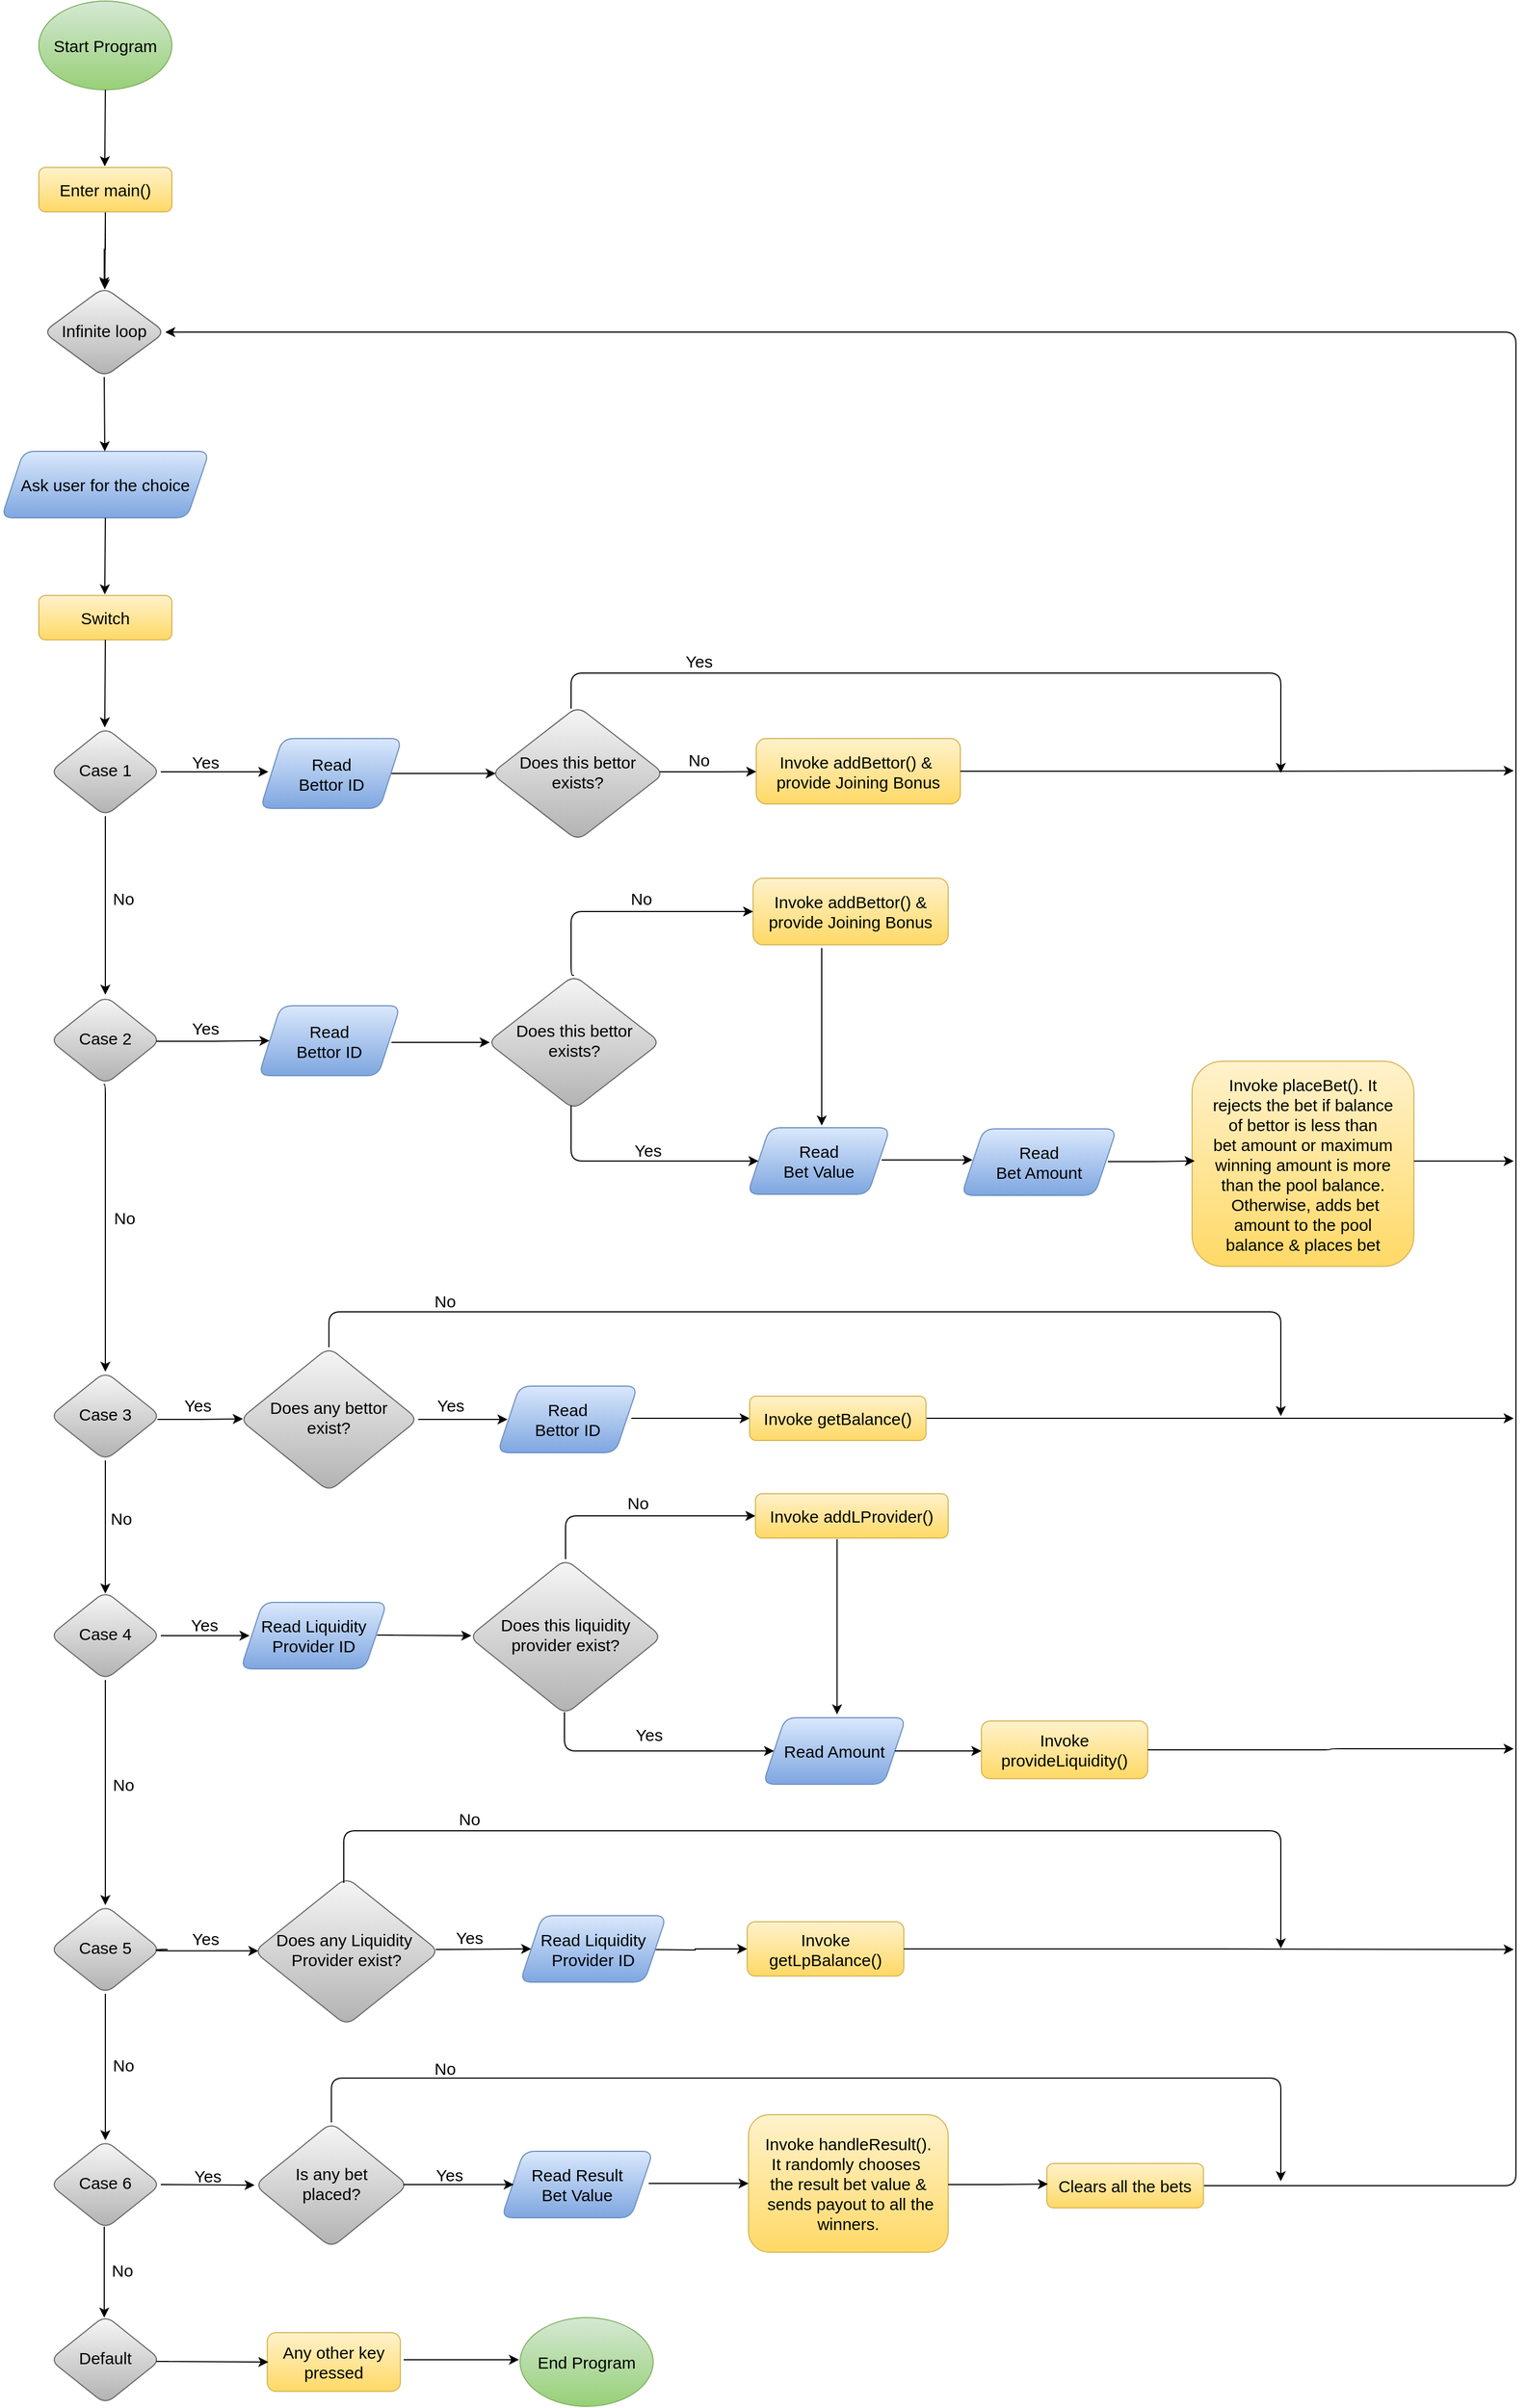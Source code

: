 <mxfile version="14.8.3" type="github">
  <diagram id="C5RBs43oDa-KdzZeNtuy" name="Page-1">
    <mxGraphModel dx="1394" dy="2954" grid="1" gridSize="10" guides="1" tooltips="1" connect="1" arrows="1" fold="1" page="0" pageScale="1" pageWidth="827" pageHeight="1169" background="none" math="0" shadow="0">
      <root>
        <mxCell id="WIyWlLk6GJQsqaUBKTNV-0" />
        <mxCell id="WIyWlLk6GJQsqaUBKTNV-1" parent="WIyWlLk6GJQsqaUBKTNV-0" />
        <mxCell id="WIyWlLk6GJQsqaUBKTNV-3" value="&lt;font style=&quot;font-size: 15px&quot;&gt;Switch&lt;br&gt;&lt;/font&gt;" style="whiteSpace=wrap;html=1;fontSize=15;glass=0;strokeWidth=1;shadow=0;fillColor=#fff2cc;strokeColor=#d6b656;gradientColor=#ffd966;rounded=1;" parent="WIyWlLk6GJQsqaUBKTNV-1" vertex="1">
          <mxGeometry x="160" y="-1800" width="120" height="40" as="geometry" />
        </mxCell>
        <mxCell id="14BzKTtDmi_PYct_4-pI-210" value="" style="edgeStyle=orthogonalEdgeStyle;rounded=1;orthogonalLoop=1;jettySize=auto;html=1;fontSize=15;" parent="WIyWlLk6GJQsqaUBKTNV-1" source="WIyWlLk6GJQsqaUBKTNV-10" edge="1">
          <mxGeometry relative="1" as="geometry">
            <mxPoint x="220" y="-1440" as="targetPoint" />
          </mxGeometry>
        </mxCell>
        <mxCell id="PDh2yCcuVOwl6eKByO8M-4" value="" style="edgeStyle=orthogonalEdgeStyle;rounded=0;orthogonalLoop=1;jettySize=auto;html=1;" edge="1" parent="WIyWlLk6GJQsqaUBKTNV-1">
          <mxGeometry relative="1" as="geometry">
            <mxPoint x="270" y="-1641" as="sourcePoint" />
            <mxPoint x="367" y="-1641.0" as="targetPoint" />
          </mxGeometry>
        </mxCell>
        <mxCell id="WIyWlLk6GJQsqaUBKTNV-10" value="&lt;font style=&quot;font-size: 15px;&quot;&gt;Case 1&lt;/font&gt;" style="rhombus;whiteSpace=wrap;html=1;shadow=0;fontFamily=Helvetica;fontSize=15;align=center;strokeWidth=1;spacing=6;spacingTop=-4;fillColor=#f5f5f5;strokeColor=#666666;gradientColor=#b3b3b3;rounded=1;" parent="WIyWlLk6GJQsqaUBKTNV-1" vertex="1">
          <mxGeometry x="169.99" y="-1681" width="100" height="80" as="geometry" />
        </mxCell>
        <mxCell id="WIyWlLk6GJQsqaUBKTNV-12" value="&lt;font style=&quot;font-size: 15px;&quot;&gt;Invoke addBettor() &amp;amp;&amp;nbsp;&lt;br style=&quot;font-size: 15px;&quot;&gt;provide Joining Bonus&lt;br style=&quot;font-size: 15px;&quot;&gt;&lt;/font&gt;" style="whiteSpace=wrap;html=1;fontSize=15;glass=0;strokeWidth=1;shadow=0;fillColor=#fff2cc;strokeColor=#d6b656;gradientColor=#ffd966;rounded=1;" parent="WIyWlLk6GJQsqaUBKTNV-1" vertex="1">
          <mxGeometry x="807" y="-1671" width="184" height="59" as="geometry" />
        </mxCell>
        <mxCell id="14BzKTtDmi_PYct_4-pI-8" value="&lt;font style=&quot;font-size: 15px;&quot;&gt;Case 2&lt;/font&gt;" style="rhombus;whiteSpace=wrap;html=1;shadow=0;fontFamily=Helvetica;fontSize=15;align=center;strokeWidth=1;spacing=6;spacingTop=-4;fillColor=#f5f5f5;strokeColor=#666666;gradientColor=#b3b3b3;rounded=1;" parent="WIyWlLk6GJQsqaUBKTNV-1" vertex="1">
          <mxGeometry x="170" y="-1439" width="100" height="80" as="geometry" />
        </mxCell>
        <mxCell id="14BzKTtDmi_PYct_4-pI-9" value="&lt;font style=&quot;font-size: 15px;&quot;&gt;Case 3&lt;/font&gt;" style="rhombus;whiteSpace=wrap;html=1;shadow=0;fontFamily=Helvetica;fontSize=15;align=center;strokeWidth=1;spacing=6;spacingTop=-4;fillColor=#f5f5f5;strokeColor=#666666;gradientColor=#b3b3b3;rounded=1;" parent="WIyWlLk6GJQsqaUBKTNV-1" vertex="1">
          <mxGeometry x="170" y="-1100" width="100" height="80" as="geometry" />
        </mxCell>
        <mxCell id="14BzKTtDmi_PYct_4-pI-11" value="&lt;font style=&quot;font-size: 15px;&quot;&gt;Case 4&lt;/font&gt;" style="rhombus;whiteSpace=wrap;html=1;shadow=0;fontFamily=Helvetica;fontSize=15;align=center;strokeWidth=1;spacing=6;spacingTop=-4;fillColor=#f5f5f5;strokeColor=#666666;gradientColor=#b3b3b3;rounded=1;" parent="WIyWlLk6GJQsqaUBKTNV-1" vertex="1">
          <mxGeometry x="170" y="-902" width="100" height="80" as="geometry" />
        </mxCell>
        <mxCell id="14BzKTtDmi_PYct_4-pI-12" value="&lt;font style=&quot;font-size: 15px;&quot;&gt;Case 5&lt;/font&gt;" style="rhombus;whiteSpace=wrap;html=1;shadow=0;fontFamily=Helvetica;fontSize=15;align=center;strokeWidth=1;spacing=6;spacingTop=-4;fillColor=#f5f5f5;strokeColor=#666666;gradientColor=#b3b3b3;rounded=1;" parent="WIyWlLk6GJQsqaUBKTNV-1" vertex="1">
          <mxGeometry x="170" y="-619" width="100" height="80" as="geometry" />
        </mxCell>
        <mxCell id="14BzKTtDmi_PYct_4-pI-45" value="&lt;font style=&quot;font-size: 15px;&quot;&gt;Case 6&lt;/font&gt;" style="rhombus;whiteSpace=wrap;html=1;shadow=0;fontFamily=Helvetica;fontSize=15;align=center;strokeWidth=1;spacing=6;spacingTop=-4;fillColor=#f5f5f5;strokeColor=#666666;gradientColor=#b3b3b3;rounded=1;" parent="WIyWlLk6GJQsqaUBKTNV-1" vertex="1">
          <mxGeometry x="170" y="-407" width="100" height="80" as="geometry" />
        </mxCell>
        <mxCell id="7mxIeEggMOQy-yNqhgd5-4" value="" style="edgeStyle=orthogonalEdgeStyle;rounded=0;orthogonalLoop=1;jettySize=auto;html=1;" parent="WIyWlLk6GJQsqaUBKTNV-1" source="14BzKTtDmi_PYct_4-pI-47" target="14BzKTtDmi_PYct_4-pI-100" edge="1">
          <mxGeometry relative="1" as="geometry" />
        </mxCell>
        <mxCell id="14BzKTtDmi_PYct_4-pI-47" value="&lt;font style=&quot;font-size: 15px;&quot;&gt;Enter main()&lt;/font&gt;" style="whiteSpace=wrap;html=1;fontSize=15;glass=0;strokeWidth=1;shadow=0;fillColor=#fff2cc;strokeColor=#d6b656;gradientColor=#ffd966;rounded=1;" parent="WIyWlLk6GJQsqaUBKTNV-1" vertex="1">
          <mxGeometry x="160" y="-2186" width="120" height="40" as="geometry" />
        </mxCell>
        <mxCell id="14BzKTtDmi_PYct_4-pI-56" value="&lt;font style=&quot;font-size: 15px&quot;&gt;Invoke handleResult(). &lt;br&gt;It randomly chooses&amp;nbsp;&lt;br&gt;the result bet value &amp;amp;&lt;br&gt;&amp;nbsp;sends payout to all the winners.&lt;/font&gt;" style="whiteSpace=wrap;html=1;fontSize=15;glass=0;strokeWidth=1;shadow=0;fillColor=#fff2cc;strokeColor=#d6b656;gradientColor=#ffd966;rounded=1;" parent="WIyWlLk6GJQsqaUBKTNV-1" vertex="1">
          <mxGeometry x="800" y="-430" width="180" height="124" as="geometry" />
        </mxCell>
        <mxCell id="14BzKTtDmi_PYct_4-pI-57" value="&lt;font style=&quot;font-size: 15px;&quot;&gt;Invoke getLpBalance()&lt;/font&gt;" style="whiteSpace=wrap;html=1;fontSize=15;glass=0;strokeWidth=1;shadow=0;fillColor=#fff2cc;strokeColor=#d6b656;gradientColor=#ffd966;rounded=1;" parent="WIyWlLk6GJQsqaUBKTNV-1" vertex="1">
          <mxGeometry x="798.75" y="-604" width="141.25" height="49" as="geometry" />
        </mxCell>
        <mxCell id="14BzKTtDmi_PYct_4-pI-58" value="&lt;font style=&quot;font-size: 15px;&quot;&gt;Invoke provideLiquidity()&lt;/font&gt;" style="whiteSpace=wrap;html=1;fontSize=15;glass=0;strokeWidth=1;shadow=0;fillColor=#fff2cc;strokeColor=#d6b656;gradientColor=#ffd966;rounded=1;" parent="WIyWlLk6GJQsqaUBKTNV-1" vertex="1">
          <mxGeometry x="1010" y="-785" width="150" height="52" as="geometry" />
        </mxCell>
        <mxCell id="14BzKTtDmi_PYct_4-pI-60" value="&lt;font style=&quot;font-size: 15px;&quot;&gt;Invoke addBettor() &amp;amp; provide Joining Bonus&lt;/font&gt;" style="whiteSpace=wrap;html=1;fontSize=15;glass=0;strokeWidth=1;shadow=0;fillColor=#fff2cc;strokeColor=#d6b656;gradientColor=#ffd966;rounded=1;" parent="WIyWlLk6GJQsqaUBKTNV-1" vertex="1">
          <mxGeometry x="804.12" y="-1545" width="175.88" height="60" as="geometry" />
        </mxCell>
        <mxCell id="14BzKTtDmi_PYct_4-pI-66" value="&lt;font style=&quot;font-size: 15px;&quot;&gt;&lt;font style=&quot;font-size: 15px;&quot;&gt;Start Program&lt;/font&gt;&lt;br style=&quot;font-size: 15px;&quot;&gt;&lt;/font&gt;" style="ellipse;whiteSpace=wrap;html=1;fillColor=#d5e8d4;strokeColor=#82b366;gradientColor=#97d077;rounded=1;fontSize=15;" parent="WIyWlLk6GJQsqaUBKTNV-1" vertex="1">
          <mxGeometry x="160" y="-2336" width="120" height="80" as="geometry" />
        </mxCell>
        <mxCell id="14BzKTtDmi_PYct_4-pI-67" value="&lt;font style=&quot;font-size: 15px;&quot;&gt;End Program&lt;br style=&quot;font-size: 15px;&quot;&gt;&lt;/font&gt;" style="ellipse;whiteSpace=wrap;html=1;fillColor=#d5e8d4;strokeColor=#82b366;gradientColor=#97d077;rounded=1;fontSize=15;" parent="WIyWlLk6GJQsqaUBKTNV-1" vertex="1">
          <mxGeometry x="594" y="-247" width="120" height="80" as="geometry" />
        </mxCell>
        <mxCell id="14BzKTtDmi_PYct_4-pI-70" value="&lt;font style=&quot;font-size: 15px;&quot;&gt;Ask user for the choice&lt;/font&gt;" style="shape=parallelogram;perimeter=parallelogramPerimeter;whiteSpace=wrap;html=1;fixedSize=1;fillColor=#dae8fc;strokeColor=#6c8ebf;gradientColor=#7ea6e0;rounded=1;fontSize=15;" parent="WIyWlLk6GJQsqaUBKTNV-1" vertex="1">
          <mxGeometry x="126.25" y="-1930" width="187.5" height="60" as="geometry" />
        </mxCell>
        <mxCell id="14BzKTtDmi_PYct_4-pI-94" value="" style="edgeStyle=elbowEdgeStyle;elbow=horizontal;endArrow=classic;html=1;entryX=1;entryY=0.5;entryDx=0;entryDy=0;fontSize=15;exitX=1;exitY=0.5;exitDx=0;exitDy=0;" parent="WIyWlLk6GJQsqaUBKTNV-1" source="7mxIeEggMOQy-yNqhgd5-0" target="14BzKTtDmi_PYct_4-pI-100" edge="1">
          <mxGeometry width="50" height="50" relative="1" as="geometry">
            <mxPoint x="1300" y="-418" as="sourcePoint" />
            <mxPoint x="296" y="-1967.5" as="targetPoint" />
            <Array as="points">
              <mxPoint x="1492" y="-1330" />
              <mxPoint x="1502" y="-1280" />
              <mxPoint x="1592" y="-1320" />
              <mxPoint x="1452" y="-1300" />
              <mxPoint x="1472" y="-1260" />
              <mxPoint x="1762" y="-1360" />
              <mxPoint x="1562" y="-1270" />
              <mxPoint x="1522" y="-1260" />
              <mxPoint x="1382" y="-1270" />
              <mxPoint x="1262" y="-1340" />
              <mxPoint x="1272" y="-1480" />
              <mxPoint x="1392" y="-1400" />
              <mxPoint x="1242" y="-1250" />
              <mxPoint x="1152" y="-1230" />
              <mxPoint x="942" y="-1676" />
              <mxPoint x="942" y="-1647" />
              <mxPoint x="982" y="-1727" />
              <mxPoint x="956" y="-1687" />
              <mxPoint x="956" y="-417" />
            </Array>
          </mxGeometry>
        </mxCell>
        <mxCell id="14BzKTtDmi_PYct_4-pI-100" value="&lt;font style=&quot;font-size: 15px;&quot;&gt;Infinite loop&lt;/font&gt;" style="rhombus;whiteSpace=wrap;html=1;shadow=0;fontFamily=Helvetica;fontSize=15;align=center;strokeWidth=1;spacing=6;spacingTop=-4;fillColor=#f5f5f5;strokeColor=#666666;gradientColor=#b3b3b3;rounded=1;" parent="WIyWlLk6GJQsqaUBKTNV-1" vertex="1">
          <mxGeometry x="164" y="-2078" width="110" height="81" as="geometry" />
        </mxCell>
        <mxCell id="14BzKTtDmi_PYct_4-pI-108" value="&lt;font style=&quot;font-size: 15px&quot;&gt;Read &lt;br&gt;Bettor ID&lt;/font&gt;" style="shape=parallelogram;perimeter=parallelogramPerimeter;whiteSpace=wrap;html=1;fixedSize=1;rounded=1;glass=0;strokeColor=#6c8ebf;gradientColor=#7ea6e0;fillColor=#dae8fc;fontSize=15;" parent="WIyWlLk6GJQsqaUBKTNV-1" vertex="1">
          <mxGeometry x="358.25" y="-1430" width="127.75" height="63" as="geometry" />
        </mxCell>
        <mxCell id="14BzKTtDmi_PYct_4-pI-109" value="&lt;font style=&quot;font-size: 15px&quot;&gt;Read &lt;br&gt;Bet Value&lt;/font&gt;" style="shape=parallelogram;perimeter=parallelogramPerimeter;whiteSpace=wrap;html=1;fixedSize=1;rounded=1;glass=0;strokeColor=#6c8ebf;gradientColor=#7ea6e0;fillColor=#dae8fc;fontSize=15;" parent="WIyWlLk6GJQsqaUBKTNV-1" vertex="1">
          <mxGeometry x="799" y="-1320" width="128.75" height="60" as="geometry" />
        </mxCell>
        <mxCell id="14BzKTtDmi_PYct_4-pI-118" value="&lt;font style=&quot;font-size: 15px&quot;&gt;Read &lt;br&gt;Bettor ID&lt;/font&gt;" style="shape=parallelogram;perimeter=parallelogramPerimeter;whiteSpace=wrap;html=1;fixedSize=1;rounded=1;glass=0;strokeColor=#6c8ebf;gradientColor=#7ea6e0;fillColor=#dae8fc;fontSize=15;" parent="WIyWlLk6GJQsqaUBKTNV-1" vertex="1">
          <mxGeometry x="573.63" y="-1087" width="126.37" height="60" as="geometry" />
        </mxCell>
        <mxCell id="7mxIeEggMOQy-yNqhgd5-2" value="" style="edgeStyle=orthogonalEdgeStyle;rounded=0;orthogonalLoop=1;jettySize=auto;html=1;" parent="WIyWlLk6GJQsqaUBKTNV-1" target="14BzKTtDmi_PYct_4-pI-57" edge="1">
          <mxGeometry relative="1" as="geometry">
            <mxPoint x="704" y="-579" as="sourcePoint" />
          </mxGeometry>
        </mxCell>
        <mxCell id="14BzKTtDmi_PYct_4-pI-122" value="&lt;font style=&quot;font-size: 15px&quot;&gt;Read Liquidity&lt;br&gt;Provider ID&lt;/font&gt;" style="shape=parallelogram;perimeter=parallelogramPerimeter;whiteSpace=wrap;html=1;fixedSize=1;rounded=1;glass=0;strokeColor=#6c8ebf;gradientColor=#7ea6e0;fillColor=#dae8fc;fontSize=15;" parent="WIyWlLk6GJQsqaUBKTNV-1" vertex="1">
          <mxGeometry x="342" y="-892" width="132" height="60" as="geometry" />
        </mxCell>
        <mxCell id="14BzKTtDmi_PYct_4-pI-124" value="&lt;font style=&quot;font-size: 15px&quot;&gt;Read Amount&lt;/font&gt;" style="shape=parallelogram;perimeter=parallelogramPerimeter;whiteSpace=wrap;html=1;fixedSize=1;rounded=1;glass=0;strokeColor=#6c8ebf;gradientColor=#7ea6e0;fillColor=#dae8fc;fontSize=15;" parent="WIyWlLk6GJQsqaUBKTNV-1" vertex="1">
          <mxGeometry x="813" y="-788" width="129" height="60" as="geometry" />
        </mxCell>
        <mxCell id="14BzKTtDmi_PYct_4-pI-126" value="&lt;font style=&quot;font-size: 15px&quot;&gt;Read Result&lt;br&gt;Bet Value&lt;/font&gt;" style="shape=parallelogram;perimeter=parallelogramPerimeter;whiteSpace=wrap;html=1;fixedSize=1;rounded=1;glass=0;strokeColor=#6c8ebf;gradientColor=#7ea6e0;fillColor=#dae8fc;fontSize=15;" parent="WIyWlLk6GJQsqaUBKTNV-1" vertex="1">
          <mxGeometry x="577.25" y="-397" width="136.75" height="60" as="geometry" />
        </mxCell>
        <mxCell id="14BzKTtDmi_PYct_4-pI-142" value="" style="edgeStyle=elbowEdgeStyle;elbow=horizontal;endArrow=classic;html=1;exitX=1;exitY=0.5;exitDx=0;exitDy=0;fontSize=15;" parent="WIyWlLk6GJQsqaUBKTNV-1" source="14BzKTtDmi_PYct_4-pI-57" edge="1">
          <mxGeometry width="50" height="50" relative="1" as="geometry">
            <mxPoint x="780" y="-629.5" as="sourcePoint" />
            <mxPoint x="1490" y="-579" as="targetPoint" />
          </mxGeometry>
        </mxCell>
        <mxCell id="14BzKTtDmi_PYct_4-pI-143" value="" style="edgeStyle=elbowEdgeStyle;elbow=horizontal;endArrow=classic;html=1;startArrow=none;exitX=1;exitY=0.5;exitDx=0;exitDy=0;fontSize=15;" parent="WIyWlLk6GJQsqaUBKTNV-1" source="14BzKTtDmi_PYct_4-pI-59" edge="1">
          <mxGeometry width="50" height="50" relative="1" as="geometry">
            <mxPoint x="942.25" y="-1106" as="sourcePoint" />
            <mxPoint x="1490" y="-1058" as="targetPoint" />
          </mxGeometry>
        </mxCell>
        <mxCell id="14BzKTtDmi_PYct_4-pI-145" value="" style="edgeStyle=elbowEdgeStyle;elbow=horizontal;endArrow=classic;html=1;entryX=0;entryY=0.5;entryDx=0;entryDy=0;exitX=0.5;exitY=0;exitDx=0;exitDy=0;fontSize=15;" parent="WIyWlLk6GJQsqaUBKTNV-1" source="14BzKTtDmi_PYct_4-pI-228" target="14BzKTtDmi_PYct_4-pI-60" edge="1">
          <mxGeometry width="50" height="50" relative="1" as="geometry">
            <mxPoint x="660" y="-1440" as="sourcePoint" />
            <mxPoint x="804" y="-1530" as="targetPoint" />
            <Array as="points">
              <mxPoint x="640" y="-1530" />
              <mxPoint x="660" y="-1500" />
              <mxPoint x="660" y="-1450" />
              <mxPoint x="660" y="-1450" />
              <mxPoint x="660" y="-1530" />
            </Array>
          </mxGeometry>
        </mxCell>
        <mxCell id="14BzKTtDmi_PYct_4-pI-146" value="" style="edgeStyle=elbowEdgeStyle;elbow=horizontal;endArrow=classic;html=1;fontSize=15;" parent="WIyWlLk6GJQsqaUBKTNV-1" edge="1">
          <mxGeometry width="50" height="50" relative="1" as="geometry">
            <mxPoint x="920" y="-1291" as="sourcePoint" />
            <mxPoint x="1002" y="-1291" as="targetPoint" />
          </mxGeometry>
        </mxCell>
        <mxCell id="14BzKTtDmi_PYct_4-pI-148" value="" style="edgeStyle=elbowEdgeStyle;elbow=horizontal;endArrow=classic;html=1;exitX=1;exitY=0.5;exitDx=0;exitDy=0;fontSize=15;" parent="WIyWlLk6GJQsqaUBKTNV-1" source="14BzKTtDmi_PYct_4-pI-58" edge="1">
          <mxGeometry width="50" height="50" relative="1" as="geometry">
            <mxPoint x="830" y="-813.5" as="sourcePoint" />
            <mxPoint x="1490" y="-760" as="targetPoint" />
            <Array as="points" />
          </mxGeometry>
        </mxCell>
        <mxCell id="14BzKTtDmi_PYct_4-pI-152" value="&lt;font style=&quot;font-size: 15px;&quot;&gt;Yes&lt;/font&gt;" style="text;html=1;align=center;verticalAlign=middle;resizable=0;points=[];autosize=1;strokeColor=none;fontSize=15;" parent="WIyWlLk6GJQsqaUBKTNV-1" vertex="1">
          <mxGeometry x="290" y="-1660" width="40" height="20" as="geometry" />
        </mxCell>
        <mxCell id="14BzKTtDmi_PYct_4-pI-154" value="" style="edgeStyle=elbowEdgeStyle;elbow=horizontal;endArrow=classic;html=1;fontSize=15;" parent="WIyWlLk6GJQsqaUBKTNV-1" edge="1">
          <mxGeometry width="50" height="50" relative="1" as="geometry">
            <mxPoint x="267" y="-1057" as="sourcePoint" />
            <mxPoint x="344" y="-1057.5" as="targetPoint" />
          </mxGeometry>
        </mxCell>
        <mxCell id="14BzKTtDmi_PYct_4-pI-155" value="&lt;span style=&quot;font-size: 15px;&quot;&gt;Yes&lt;/span&gt;" style="text;html=1;align=center;verticalAlign=middle;resizable=0;points=[];autosize=1;strokeColor=none;fontSize=15;" parent="WIyWlLk6GJQsqaUBKTNV-1" vertex="1">
          <mxGeometry x="283" y="-1080" width="40" height="20" as="geometry" />
        </mxCell>
        <mxCell id="14BzKTtDmi_PYct_4-pI-156" value="" style="edgeStyle=elbowEdgeStyle;elbow=horizontal;endArrow=classic;html=1;entryX=0;entryY=0.5;entryDx=0;entryDy=0;fontSize=15;" parent="WIyWlLk6GJQsqaUBKTNV-1" target="14BzKTtDmi_PYct_4-pI-59" edge="1">
          <mxGeometry width="50" height="50" relative="1" as="geometry">
            <mxPoint x="708" y="-1058" as="sourcePoint" />
            <mxPoint x="811" y="-1057" as="targetPoint" />
            <Array as="points">
              <mxPoint x="690" y="-1057" />
            </Array>
          </mxGeometry>
        </mxCell>
        <mxCell id="14BzKTtDmi_PYct_4-pI-157" value="" style="edgeStyle=elbowEdgeStyle;elbow=horizontal;endArrow=classic;html=1;fontSize=15;" parent="WIyWlLk6GJQsqaUBKTNV-1" edge="1">
          <mxGeometry width="50" height="50" relative="1" as="geometry">
            <mxPoint x="480" y="-862.5" as="sourcePoint" />
            <mxPoint x="550" y="-862" as="targetPoint" />
            <Array as="points">
              <mxPoint x="460" y="-862" />
            </Array>
          </mxGeometry>
        </mxCell>
        <mxCell id="14BzKTtDmi_PYct_4-pI-159" value="" style="edgeStyle=elbowEdgeStyle;elbow=horizontal;endArrow=classic;html=1;entryX=0;entryY=0.5;entryDx=0;entryDy=0;exitX=1;exitY=0.5;exitDx=0;exitDy=0;fontSize=15;" parent="WIyWlLk6GJQsqaUBKTNV-1" source="14BzKTtDmi_PYct_4-pI-124" edge="1">
          <mxGeometry width="50" height="50" relative="1" as="geometry">
            <mxPoint x="931.25" y="-758.5" as="sourcePoint" />
            <mxPoint x="1010" y="-758" as="targetPoint" />
            <Array as="points" />
          </mxGeometry>
        </mxCell>
        <mxCell id="14BzKTtDmi_PYct_4-pI-161" value="" style="edgeStyle=elbowEdgeStyle;elbow=horizontal;endArrow=classic;html=1;fontSize=15;" parent="WIyWlLk6GJQsqaUBKTNV-1" target="14BzKTtDmi_PYct_4-pI-56" edge="1">
          <mxGeometry width="50" height="50" relative="1" as="geometry">
            <mxPoint x="710" y="-368" as="sourcePoint" />
            <mxPoint x="770.75" y="-367" as="targetPoint" />
            <Array as="points" />
          </mxGeometry>
        </mxCell>
        <mxCell id="14BzKTtDmi_PYct_4-pI-163" value="" style="edgeStyle=elbowEdgeStyle;elbow=horizontal;endArrow=classic;html=1;entryX=0;entryY=0.5;entryDx=0;entryDy=0;fontSize=15;" parent="WIyWlLk6GJQsqaUBKTNV-1" target="esYO1Zt6UV-87OCzxN87-1" edge="1">
          <mxGeometry width="50" height="50" relative="1" as="geometry">
            <mxPoint x="270" y="-367" as="sourcePoint" />
            <mxPoint x="350" y="-367" as="targetPoint" />
            <Array as="points">
              <mxPoint x="280" y="-367" />
            </Array>
          </mxGeometry>
        </mxCell>
        <mxCell id="14BzKTtDmi_PYct_4-pI-164" value="&lt;span style=&quot;font-size: 15px;&quot;&gt;Yes&lt;/span&gt;" style="text;html=1;align=center;verticalAlign=middle;resizable=0;points=[];autosize=1;strokeColor=none;fontSize=15;" parent="WIyWlLk6GJQsqaUBKTNV-1" vertex="1">
          <mxGeometry x="292" y="-385" width="40" height="20" as="geometry" />
        </mxCell>
        <mxCell id="14BzKTtDmi_PYct_4-pI-165" value="" style="edgeStyle=elbowEdgeStyle;elbow=horizontal;endArrow=classic;html=1;entryX=0;entryY=0.5;entryDx=0;entryDy=0;fontSize=15;" parent="WIyWlLk6GJQsqaUBKTNV-1" edge="1">
          <mxGeometry width="50" height="50" relative="1" as="geometry">
            <mxPoint x="276.18" y="-579" as="sourcePoint" />
            <mxPoint x="358" y="-577.75" as="targetPoint" />
            <Array as="points">
              <mxPoint x="265.81" y="-580" />
            </Array>
          </mxGeometry>
        </mxCell>
        <mxCell id="14BzKTtDmi_PYct_4-pI-166" value="&lt;font style=&quot;font-size: 15px;&quot;&gt;Yes&lt;/font&gt;" style="text;html=1;align=center;verticalAlign=middle;resizable=0;points=[];autosize=1;strokeColor=none;fontSize=15;" parent="WIyWlLk6GJQsqaUBKTNV-1" vertex="1">
          <mxGeometry x="290" y="-599" width="40" height="20" as="geometry" />
        </mxCell>
        <mxCell id="14BzKTtDmi_PYct_4-pI-167" value="" style="edgeStyle=segmentEdgeStyle;endArrow=classic;html=1;fontSize=15;exitX=0.5;exitY=1;exitDx=0;exitDy=0;" parent="WIyWlLk6GJQsqaUBKTNV-1" source="14BzKTtDmi_PYct_4-pI-66" edge="1">
          <mxGeometry width="50" height="50" relative="1" as="geometry">
            <mxPoint x="220" y="-2250" as="sourcePoint" />
            <mxPoint x="219.5" y="-2187" as="targetPoint" />
          </mxGeometry>
        </mxCell>
        <mxCell id="14BzKTtDmi_PYct_4-pI-181" value="" style="edgeStyle=segmentEdgeStyle;endArrow=classic;html=1;fontSize=15;" parent="WIyWlLk6GJQsqaUBKTNV-1" edge="1">
          <mxGeometry width="50" height="50" relative="1" as="geometry">
            <mxPoint x="220" y="-2140" as="sourcePoint" />
            <mxPoint x="219.5" y="-2076" as="targetPoint" />
          </mxGeometry>
        </mxCell>
        <mxCell id="14BzKTtDmi_PYct_4-pI-182" value="" style="edgeStyle=segmentEdgeStyle;endArrow=classic;html=1;fontSize=15;exitX=0.5;exitY=1;exitDx=0;exitDy=0;" parent="WIyWlLk6GJQsqaUBKTNV-1" source="14BzKTtDmi_PYct_4-pI-100" edge="1">
          <mxGeometry width="50" height="50" relative="1" as="geometry">
            <mxPoint x="219.99" y="-1989" as="sourcePoint" />
            <mxPoint x="219.49" y="-1930" as="targetPoint" />
          </mxGeometry>
        </mxCell>
        <mxCell id="14BzKTtDmi_PYct_4-pI-183" value="" style="edgeStyle=segmentEdgeStyle;endArrow=classic;html=1;fontSize=15;exitX=0.5;exitY=1;exitDx=0;exitDy=0;" parent="WIyWlLk6GJQsqaUBKTNV-1" source="14BzKTtDmi_PYct_4-pI-70" edge="1">
          <mxGeometry width="50" height="50" relative="1" as="geometry">
            <mxPoint x="219.99" y="-1860" as="sourcePoint" />
            <mxPoint x="219.49" y="-1801" as="targetPoint" />
          </mxGeometry>
        </mxCell>
        <mxCell id="14BzKTtDmi_PYct_4-pI-184" value="" style="edgeStyle=segmentEdgeStyle;endArrow=classic;html=1;fontSize=15;exitX=0.5;exitY=1;exitDx=0;exitDy=0;" parent="WIyWlLk6GJQsqaUBKTNV-1" source="WIyWlLk6GJQsqaUBKTNV-3" edge="1">
          <mxGeometry width="50" height="50" relative="1" as="geometry">
            <mxPoint x="219.99" y="-1740" as="sourcePoint" />
            <mxPoint x="219.49" y="-1681" as="targetPoint" />
          </mxGeometry>
        </mxCell>
        <mxCell id="14BzKTtDmi_PYct_4-pI-185" value="" style="edgeStyle=segmentEdgeStyle;endArrow=classic;html=1;entryX=0.5;entryY=0;entryDx=0;entryDy=0;fontSize=15;" parent="WIyWlLk6GJQsqaUBKTNV-1" target="14BzKTtDmi_PYct_4-pI-9" edge="1">
          <mxGeometry width="50" height="50" relative="1" as="geometry">
            <mxPoint x="218.5" y="-1359" as="sourcePoint" />
            <mxPoint x="220" y="-1208" as="targetPoint" />
          </mxGeometry>
        </mxCell>
        <mxCell id="14BzKTtDmi_PYct_4-pI-186" value="" style="edgeStyle=segmentEdgeStyle;endArrow=classic;html=1;fontSize=15;" parent="WIyWlLk6GJQsqaUBKTNV-1" edge="1">
          <mxGeometry width="50" height="50" relative="1" as="geometry">
            <mxPoint x="220" y="-1020" as="sourcePoint" />
            <mxPoint x="220" y="-900" as="targetPoint" />
          </mxGeometry>
        </mxCell>
        <mxCell id="14BzKTtDmi_PYct_4-pI-187" value="" style="edgeStyle=segmentEdgeStyle;endArrow=classic;html=1;entryX=0.5;entryY=0;entryDx=0;entryDy=0;exitX=0.5;exitY=1;exitDx=0;exitDy=0;fontSize=15;" parent="WIyWlLk6GJQsqaUBKTNV-1" source="14BzKTtDmi_PYct_4-pI-11" target="14BzKTtDmi_PYct_4-pI-12" edge="1">
          <mxGeometry width="50" height="50" relative="1" as="geometry">
            <mxPoint x="220" y="-810" as="sourcePoint" />
            <mxPoint x="219.5" y="-751" as="targetPoint" />
          </mxGeometry>
        </mxCell>
        <mxCell id="14BzKTtDmi_PYct_4-pI-188" value="" style="edgeStyle=segmentEdgeStyle;endArrow=classic;html=1;exitX=0.5;exitY=1;exitDx=0;exitDy=0;entryX=0.5;entryY=0;entryDx=0;entryDy=0;fontSize=15;" parent="WIyWlLk6GJQsqaUBKTNV-1" source="14BzKTtDmi_PYct_4-pI-12" target="14BzKTtDmi_PYct_4-pI-45" edge="1">
          <mxGeometry width="50" height="50" relative="1" as="geometry">
            <mxPoint x="221" y="-493" as="sourcePoint" />
            <mxPoint x="221" y="-434" as="targetPoint" />
          </mxGeometry>
        </mxCell>
        <mxCell id="14BzKTtDmi_PYct_4-pI-195" value="" style="edgeStyle=elbowEdgeStyle;elbow=horizontal;endArrow=classic;html=1;exitX=1;exitY=0.5;exitDx=0;exitDy=0;fontSize=15;" parent="WIyWlLk6GJQsqaUBKTNV-1" source="14BzKTtDmi_PYct_4-pI-11" edge="1">
          <mxGeometry width="50" height="50" relative="1" as="geometry">
            <mxPoint x="280" y="-862.5" as="sourcePoint" />
            <mxPoint x="350" y="-862" as="targetPoint" />
            <Array as="points" />
          </mxGeometry>
        </mxCell>
        <mxCell id="14BzKTtDmi_PYct_4-pI-196" value="&lt;font style=&quot;font-size: 15px;&quot;&gt;Yes&lt;/font&gt;" style="text;html=1;align=center;verticalAlign=middle;resizable=0;points=[];autosize=1;strokeColor=none;fontSize=15;" parent="WIyWlLk6GJQsqaUBKTNV-1" vertex="1">
          <mxGeometry x="289" y="-882" width="40" height="20" as="geometry" />
        </mxCell>
        <mxCell id="14BzKTtDmi_PYct_4-pI-211" value="&lt;font style=&quot;font-size: 15px;&quot;&gt;No&lt;/font&gt;" style="text;html=1;align=center;verticalAlign=middle;resizable=0;points=[];autosize=1;strokeColor=none;fontSize=15;" parent="WIyWlLk6GJQsqaUBKTNV-1" vertex="1">
          <mxGeometry x="221" y="-1537" width="30" height="20" as="geometry" />
        </mxCell>
        <mxCell id="14BzKTtDmi_PYct_4-pI-212" value="&lt;font style=&quot;font-size: 15px;&quot;&gt;No&lt;/font&gt;" style="text;html=1;align=center;verticalAlign=middle;resizable=0;points=[];autosize=1;strokeColor=none;fontSize=15;" parent="WIyWlLk6GJQsqaUBKTNV-1" vertex="1">
          <mxGeometry x="222" y="-1249" width="30" height="20" as="geometry" />
        </mxCell>
        <mxCell id="14BzKTtDmi_PYct_4-pI-213" value="No" style="text;html=1;align=center;verticalAlign=middle;resizable=0;points=[];autosize=1;strokeColor=none;fontSize=15;" parent="WIyWlLk6GJQsqaUBKTNV-1" vertex="1">
          <mxGeometry x="219" y="-978" width="30" height="20" as="geometry" />
        </mxCell>
        <mxCell id="14BzKTtDmi_PYct_4-pI-215" value="&lt;font style=&quot;font-size: 15px;&quot;&gt;No&lt;/font&gt;" style="text;html=1;align=center;verticalAlign=middle;resizable=0;points=[];autosize=1;strokeColor=none;fontSize=15;" parent="WIyWlLk6GJQsqaUBKTNV-1" vertex="1">
          <mxGeometry x="221" y="-738" width="30" height="20" as="geometry" />
        </mxCell>
        <mxCell id="14BzKTtDmi_PYct_4-pI-216" value="&lt;font style=&quot;font-size: 15px;&quot;&gt;No&lt;/font&gt;" style="text;html=1;align=center;verticalAlign=middle;resizable=0;points=[];autosize=1;strokeColor=none;fontSize=15;" parent="WIyWlLk6GJQsqaUBKTNV-1" vertex="1">
          <mxGeometry x="221" y="-485" width="30" height="20" as="geometry" />
        </mxCell>
        <mxCell id="14BzKTtDmi_PYct_4-pI-219" value="&lt;font style=&quot;font-size: 15px;&quot;&gt;No&lt;/font&gt;" style="text;html=1;align=center;verticalAlign=middle;resizable=0;points=[];autosize=1;strokeColor=none;fontSize=15;" parent="WIyWlLk6GJQsqaUBKTNV-1" vertex="1">
          <mxGeometry x="220" y="-300" width="30" height="20" as="geometry" />
        </mxCell>
        <mxCell id="14BzKTtDmi_PYct_4-pI-221" value="" style="edgeStyle=segmentEdgeStyle;endArrow=classic;html=1;fontSize=15;" parent="WIyWlLk6GJQsqaUBKTNV-1" edge="1">
          <mxGeometry width="50" height="50" relative="1" as="geometry">
            <mxPoint x="219" y="-329" as="sourcePoint" />
            <mxPoint x="219" y="-247" as="targetPoint" />
          </mxGeometry>
        </mxCell>
        <mxCell id="14BzKTtDmi_PYct_4-pI-222" value="&lt;span style=&quot;font-size: 15px;&quot;&gt;Default&lt;/span&gt;" style="rhombus;whiteSpace=wrap;html=1;shadow=0;fontFamily=Helvetica;fontSize=15;align=center;strokeWidth=1;spacing=6;spacingTop=-4;fillColor=#f5f5f5;strokeColor=#666666;gradientColor=#b3b3b3;rounded=1;" parent="WIyWlLk6GJQsqaUBKTNV-1" vertex="1">
          <mxGeometry x="170" y="-249" width="100" height="80" as="geometry" />
        </mxCell>
        <mxCell id="14BzKTtDmi_PYct_4-pI-225" value="&lt;font style=&quot;font-size: 15px;&quot;&gt;Any other key pressed&lt;/font&gt;" style="whiteSpace=wrap;html=1;fontSize=15;glass=0;strokeWidth=1;shadow=0;fillColor=#fff2cc;strokeColor=#d6b656;gradientColor=#ffd966;rounded=1;" parent="WIyWlLk6GJQsqaUBKTNV-1" vertex="1">
          <mxGeometry x="366" y="-233.5" width="120" height="53" as="geometry" />
        </mxCell>
        <mxCell id="14BzKTtDmi_PYct_4-pI-226" value="" style="edgeStyle=elbowEdgeStyle;elbow=horizontal;endArrow=classic;html=1;fontSize=15;" parent="WIyWlLk6GJQsqaUBKTNV-1" edge="1">
          <mxGeometry width="50" height="50" relative="1" as="geometry">
            <mxPoint x="277" y="-207.5" as="sourcePoint" />
            <mxPoint x="367" y="-207" as="targetPoint" />
            <Array as="points">
              <mxPoint x="262" y="-207" />
            </Array>
          </mxGeometry>
        </mxCell>
        <mxCell id="14BzKTtDmi_PYct_4-pI-227" value="" style="edgeStyle=elbowEdgeStyle;elbow=horizontal;endArrow=classic;html=1;entryX=0;entryY=0.5;entryDx=0;entryDy=0;fontSize=15;" parent="WIyWlLk6GJQsqaUBKTNV-1" edge="1">
          <mxGeometry width="50" height="50" relative="1" as="geometry">
            <mxPoint x="489" y="-209" as="sourcePoint" />
            <mxPoint x="593" y="-209.03" as="targetPoint" />
            <Array as="points" />
          </mxGeometry>
        </mxCell>
        <mxCell id="14BzKTtDmi_PYct_4-pI-228" value="&lt;font style=&quot;font-size: 15px;&quot;&gt;Does this bettor &lt;br style=&quot;font-size: 15px;&quot;&gt;exists?&lt;br style=&quot;font-size: 15px;&quot;&gt;&lt;/font&gt;" style="rhombus;whiteSpace=wrap;html=1;shadow=0;fontFamily=Helvetica;fontSize=15;align=center;strokeWidth=1;spacing=6;spacingTop=-4;fillColor=#f5f5f5;strokeColor=#666666;gradientColor=#b3b3b3;rounded=1;" parent="WIyWlLk6GJQsqaUBKTNV-1" vertex="1">
          <mxGeometry x="564.63" y="-1457.5" width="156" height="121" as="geometry" />
        </mxCell>
        <mxCell id="14BzKTtDmi_PYct_4-pI-229" value="" style="edgeStyle=elbowEdgeStyle;elbow=horizontal;endArrow=classic;html=1;entryX=0;entryY=0.5;entryDx=0;entryDy=0;fontSize=15;" parent="WIyWlLk6GJQsqaUBKTNV-1" target="14BzKTtDmi_PYct_4-pI-109" edge="1">
          <mxGeometry width="50" height="50" relative="1" as="geometry">
            <mxPoint x="640" y="-1340" as="sourcePoint" />
            <mxPoint x="770" y="-1290" as="targetPoint" />
            <Array as="points">
              <mxPoint x="640" y="-1320" />
              <mxPoint x="661" y="-1340" />
              <mxPoint x="661" y="-1299" />
            </Array>
          </mxGeometry>
        </mxCell>
        <mxCell id="14BzKTtDmi_PYct_4-pI-230" value="&lt;font style=&quot;font-size: 15px&quot;&gt;Invoke placeBet(). It rejects&amp;nbsp;the bet if balance &lt;br&gt;of bettor is less than &lt;br&gt;bet amount or maximum &lt;br&gt;winning&amp;nbsp;amount is more &lt;br&gt;than the pool balance.&lt;br&gt;&amp;nbsp;Otherwise, adds bet &lt;br&gt;amount to the pool &lt;br&gt;balance &amp;amp; places bet&lt;/font&gt;" style="whiteSpace=wrap;html=1;fontSize=15;glass=0;strokeWidth=1;shadow=0;fillColor=#fff2cc;strokeColor=#d6b656;gradientColor=#ffd966;rounded=1;" parent="WIyWlLk6GJQsqaUBKTNV-1" vertex="1">
          <mxGeometry x="1200" y="-1380" width="200" height="185" as="geometry" />
        </mxCell>
        <mxCell id="14BzKTtDmi_PYct_4-pI-235" value="" style="edgeStyle=orthogonalEdgeStyle;rounded=1;orthogonalLoop=1;jettySize=auto;html=1;fontSize=15;" parent="WIyWlLk6GJQsqaUBKTNV-1" edge="1">
          <mxGeometry relative="1" as="geometry">
            <mxPoint x="866" y="-1482" as="sourcePoint" />
            <mxPoint x="866" y="-1322" as="targetPoint" />
          </mxGeometry>
        </mxCell>
        <mxCell id="14BzKTtDmi_PYct_4-pI-236" value="&lt;span style=&quot;font-size: 15px;&quot;&gt;No&lt;/span&gt;" style="text;html=1;align=center;verticalAlign=middle;resizable=0;points=[];autosize=1;strokeColor=none;fontSize=15;" parent="WIyWlLk6GJQsqaUBKTNV-1" vertex="1">
          <mxGeometry x="688" y="-1537" width="30" height="20" as="geometry" />
        </mxCell>
        <mxCell id="14BzKTtDmi_PYct_4-pI-239" value="&lt;font style=&quot;font-size: 15px;&quot;&gt;Yes&lt;/font&gt;" style="text;html=1;align=center;verticalAlign=middle;resizable=0;points=[];autosize=1;strokeColor=none;fontSize=15;" parent="WIyWlLk6GJQsqaUBKTNV-1" vertex="1">
          <mxGeometry x="689" y="-1310" width="40" height="20" as="geometry" />
        </mxCell>
        <mxCell id="14BzKTtDmi_PYct_4-pI-240" value="" style="edgeStyle=elbowEdgeStyle;elbow=horizontal;endArrow=classic;html=1;fontSize=15;" parent="WIyWlLk6GJQsqaUBKTNV-1" edge="1">
          <mxGeometry width="50" height="50" relative="1" as="geometry">
            <mxPoint x="1400" y="-1290" as="sourcePoint" />
            <mxPoint x="1490" y="-1290" as="targetPoint" />
          </mxGeometry>
        </mxCell>
        <mxCell id="14BzKTtDmi_PYct_4-pI-244" value="" style="edgeStyle=elbowEdgeStyle;elbow=horizontal;endArrow=classic;html=1;exitX=1;exitY=0.5;exitDx=0;exitDy=0;fontSize=15;" parent="WIyWlLk6GJQsqaUBKTNV-1" source="WIyWlLk6GJQsqaUBKTNV-12" edge="1">
          <mxGeometry width="50" height="50" relative="1" as="geometry">
            <mxPoint x="650" y="-1641.67" as="sourcePoint" />
            <mxPoint x="1490" y="-1642" as="targetPoint" />
          </mxGeometry>
        </mxCell>
        <mxCell id="14BzKTtDmi_PYct_4-pI-246" value="" style="edgeStyle=elbowEdgeStyle;elbow=horizontal;endArrow=classic;html=1;fontSize=15;" parent="WIyWlLk6GJQsqaUBKTNV-1" edge="1">
          <mxGeometry width="50" height="50" relative="1" as="geometry">
            <mxPoint x="266" y="-1398" as="sourcePoint" />
            <mxPoint x="368" y="-1398.5" as="targetPoint" />
          </mxGeometry>
        </mxCell>
        <mxCell id="14BzKTtDmi_PYct_4-pI-247" value="&lt;span style=&quot;font-size: 15px;&quot;&gt;Yes&lt;/span&gt;" style="text;html=1;align=center;verticalAlign=middle;resizable=0;points=[];autosize=1;strokeColor=none;fontSize=15;" parent="WIyWlLk6GJQsqaUBKTNV-1" vertex="1">
          <mxGeometry x="290" y="-1420" width="40" height="20" as="geometry" />
        </mxCell>
        <mxCell id="14BzKTtDmi_PYct_4-pI-252" value="" style="edgeStyle=elbowEdgeStyle;elbow=horizontal;endArrow=classic;html=1;fontSize=15;entryX=0;entryY=0.5;entryDx=0;entryDy=0;" parent="WIyWlLk6GJQsqaUBKTNV-1" edge="1">
          <mxGeometry width="50" height="50" relative="1" as="geometry">
            <mxPoint x="478" y="-1397" as="sourcePoint" />
            <mxPoint x="566.63" y="-1397" as="targetPoint" />
            <Array as="points" />
          </mxGeometry>
        </mxCell>
        <mxCell id="14BzKTtDmi_PYct_4-pI-59" value="&lt;font style=&quot;font-size: 15px;&quot;&gt;Invoke getBalance()&lt;/font&gt;" style="whiteSpace=wrap;html=1;fontSize=15;glass=0;strokeWidth=1;shadow=0;fillColor=#fff2cc;strokeColor=#d6b656;gradientColor=#ffd966;rounded=1;" parent="WIyWlLk6GJQsqaUBKTNV-1" vertex="1">
          <mxGeometry x="801" y="-1078" width="159" height="40" as="geometry" />
        </mxCell>
        <mxCell id="14BzKTtDmi_PYct_4-pI-254" value="&lt;font style=&quot;font-size: 15px&quot;&gt;Does any bettor &lt;br&gt;exist?&lt;br style=&quot;font-size: 15px&quot;&gt;&lt;/font&gt;" style="rhombus;whiteSpace=wrap;html=1;shadow=0;fontFamily=Helvetica;fontSize=15;align=center;strokeWidth=1;spacing=6;spacingTop=-4;fillColor=#f5f5f5;strokeColor=#666666;gradientColor=#b3b3b3;rounded=1;" parent="WIyWlLk6GJQsqaUBKTNV-1" vertex="1">
          <mxGeometry x="341.13" y="-1122" width="161" height="130" as="geometry" />
        </mxCell>
        <mxCell id="14BzKTtDmi_PYct_4-pI-257" value="&lt;font style=&quot;font-size: 15px;&quot;&gt;Yes&lt;/font&gt;" style="text;html=1;align=center;verticalAlign=middle;resizable=0;points=[];autosize=1;strokeColor=none;fontSize=15;" parent="WIyWlLk6GJQsqaUBKTNV-1" vertex="1">
          <mxGeometry x="511" y="-1080" width="40" height="20" as="geometry" />
        </mxCell>
        <mxCell id="14BzKTtDmi_PYct_4-pI-258" value="&lt;font style=&quot;font-size: 15px;&quot;&gt;No&lt;/font&gt;" style="text;html=1;align=center;verticalAlign=middle;resizable=0;points=[];autosize=1;strokeColor=none;fontSize=15;" parent="WIyWlLk6GJQsqaUBKTNV-1" vertex="1">
          <mxGeometry x="511" y="-1174" width="30" height="20" as="geometry" />
        </mxCell>
        <mxCell id="14BzKTtDmi_PYct_4-pI-260" value="" style="edgeStyle=elbowEdgeStyle;elbow=horizontal;endArrow=classic;html=1;startArrow=none;exitX=1;exitY=0.5;exitDx=0;exitDy=0;fontSize=15;" parent="WIyWlLk6GJQsqaUBKTNV-1" source="14BzKTtDmi_PYct_4-pI-254" edge="1">
          <mxGeometry width="50" height="50" relative="1" as="geometry">
            <mxPoint x="520" y="-1060" as="sourcePoint" />
            <mxPoint x="582.63" y="-1057" as="targetPoint" />
            <Array as="points" />
          </mxGeometry>
        </mxCell>
        <mxCell id="14BzKTtDmi_PYct_4-pI-262" value="" style="edgeStyle=elbowEdgeStyle;elbow=vertical;endArrow=classic;html=1;exitX=0.5;exitY=0;exitDx=0;exitDy=0;fontSize=15;" parent="WIyWlLk6GJQsqaUBKTNV-1" source="14BzKTtDmi_PYct_4-pI-254" edge="1">
          <mxGeometry width="50" height="50" relative="1" as="geometry">
            <mxPoint x="426" y="-1130" as="sourcePoint" />
            <mxPoint x="1280" y="-1060" as="targetPoint" />
            <Array as="points">
              <mxPoint x="1140" y="-1154" />
            </Array>
          </mxGeometry>
        </mxCell>
        <mxCell id="14BzKTtDmi_PYct_4-pI-263" value="&lt;font style=&quot;font-size: 15px;&quot;&gt;Does this liquidity &lt;br style=&quot;font-size: 15px;&quot;&gt;provider exist?&lt;br style=&quot;font-size: 15px;&quot;&gt;&lt;/font&gt;" style="rhombus;whiteSpace=wrap;html=1;shadow=0;fontFamily=Helvetica;fontSize=15;align=center;strokeWidth=1;spacing=6;spacingTop=-4;fillColor=#f5f5f5;strokeColor=#666666;gradientColor=#b3b3b3;rounded=1;" parent="WIyWlLk6GJQsqaUBKTNV-1" vertex="1">
          <mxGeometry x="548" y="-931" width="174" height="140" as="geometry" />
        </mxCell>
        <mxCell id="14BzKTtDmi_PYct_4-pI-266" value="" style="edgeStyle=elbowEdgeStyle;elbow=horizontal;endArrow=classic;html=1;entryX=0;entryY=0.5;entryDx=0;entryDy=0;fontSize=15;" parent="WIyWlLk6GJQsqaUBKTNV-1" target="14BzKTtDmi_PYct_4-pI-269" edge="1">
          <mxGeometry width="50" height="50" relative="1" as="geometry">
            <mxPoint x="635" y="-931" as="sourcePoint" />
            <mxPoint x="800" y="-971" as="targetPoint" />
            <Array as="points">
              <mxPoint x="635" y="-950" />
              <mxPoint x="640" y="-970" />
            </Array>
          </mxGeometry>
        </mxCell>
        <mxCell id="14BzKTtDmi_PYct_4-pI-267" value="&lt;font style=&quot;font-size: 15px;&quot;&gt;No&lt;/font&gt;" style="text;html=1;align=center;verticalAlign=middle;resizable=0;points=[];autosize=1;strokeColor=none;fontSize=15;" parent="WIyWlLk6GJQsqaUBKTNV-1" vertex="1">
          <mxGeometry x="685" y="-992" width="30" height="20" as="geometry" />
        </mxCell>
        <mxCell id="14BzKTtDmi_PYct_4-pI-268" value="" style="edgeStyle=elbowEdgeStyle;elbow=horizontal;endArrow=classic;html=1;entryX=0;entryY=0.5;entryDx=0;entryDy=0;fontSize=15;" parent="WIyWlLk6GJQsqaUBKTNV-1" target="14BzKTtDmi_PYct_4-pI-124" edge="1">
          <mxGeometry width="50" height="50" relative="1" as="geometry">
            <mxPoint x="634.02" y="-793" as="sourcePoint" />
            <mxPoint x="805" y="-759" as="targetPoint" />
            <Array as="points">
              <mxPoint x="634" y="-770" />
            </Array>
          </mxGeometry>
        </mxCell>
        <mxCell id="14BzKTtDmi_PYct_4-pI-269" value="&lt;font style=&quot;font-size: 15px;&quot;&gt;Invoke addLProvider()&lt;/font&gt;" style="whiteSpace=wrap;html=1;fontSize=15;glass=0;strokeWidth=1;shadow=0;fillColor=#fff2cc;strokeColor=#d6b656;gradientColor=#ffd966;rounded=1;" parent="WIyWlLk6GJQsqaUBKTNV-1" vertex="1">
          <mxGeometry x="806.25" y="-990" width="173.75" height="40" as="geometry" />
        </mxCell>
        <mxCell id="14BzKTtDmi_PYct_4-pI-272" value="" style="edgeStyle=orthogonalEdgeStyle;rounded=1;orthogonalLoop=1;jettySize=auto;html=1;fontSize=15;" parent="WIyWlLk6GJQsqaUBKTNV-1" edge="1">
          <mxGeometry relative="1" as="geometry">
            <mxPoint x="879.83" y="-949" as="sourcePoint" />
            <mxPoint x="879.83" y="-791" as="targetPoint" />
            <Array as="points">
              <mxPoint x="879.83" y="-949" />
              <mxPoint x="879.83" y="-895" />
            </Array>
          </mxGeometry>
        </mxCell>
        <mxCell id="14BzKTtDmi_PYct_4-pI-274" value="&lt;span style=&quot;font-size: 15px;&quot;&gt;Yes&lt;/span&gt;" style="text;html=1;align=center;verticalAlign=middle;resizable=0;points=[];autosize=1;strokeColor=none;fontSize=15;" parent="WIyWlLk6GJQsqaUBKTNV-1" vertex="1">
          <mxGeometry x="690" y="-783" width="40" height="20" as="geometry" />
        </mxCell>
        <mxCell id="esYO1Zt6UV-87OCzxN87-1" value="&lt;font style=&quot;font-size: 15px&quot;&gt;Is any bet &lt;br&gt;placed?&lt;br style=&quot;font-size: 15px&quot;&gt;&lt;/font&gt;" style="rhombus;whiteSpace=wrap;html=1;shadow=0;fontFamily=Helvetica;fontSize=15;align=center;strokeWidth=1;spacing=6;spacingTop=-4;fillColor=#f5f5f5;strokeColor=#666666;gradientColor=#b3b3b3;rounded=1;" parent="WIyWlLk6GJQsqaUBKTNV-1" vertex="1">
          <mxGeometry x="354.63" y="-423" width="138.37" height="113" as="geometry" />
        </mxCell>
        <mxCell id="esYO1Zt6UV-87OCzxN87-2" value="" style="edgeStyle=elbowEdgeStyle;elbow=horizontal;endArrow=classic;html=1;entryX=0;entryY=0.5;entryDx=0;entryDy=0;fontSize=15;" parent="WIyWlLk6GJQsqaUBKTNV-1" edge="1">
          <mxGeometry width="50" height="50" relative="1" as="geometry">
            <mxPoint x="489" y="-367" as="sourcePoint" />
            <mxPoint x="588.25" y="-367" as="targetPoint" />
            <Array as="points" />
          </mxGeometry>
        </mxCell>
        <mxCell id="esYO1Zt6UV-87OCzxN87-5" value="&lt;font style=&quot;font-size: 15px;&quot;&gt;Yes&lt;/font&gt;" style="text;html=1;align=center;verticalAlign=middle;resizable=0;points=[];autosize=1;strokeColor=none;fontSize=15;" parent="WIyWlLk6GJQsqaUBKTNV-1" vertex="1">
          <mxGeometry x="510" y="-386" width="40" height="20" as="geometry" />
        </mxCell>
        <mxCell id="esYO1Zt6UV-87OCzxN87-6" value="" style="edgeStyle=elbowEdgeStyle;elbow=vertical;endArrow=classic;html=1;exitX=0.5;exitY=0;exitDx=0;exitDy=0;fontSize=15;" parent="WIyWlLk6GJQsqaUBKTNV-1" source="esYO1Zt6UV-87OCzxN87-1" edge="1">
          <mxGeometry width="50" height="50" relative="1" as="geometry">
            <mxPoint x="420" y="-427" as="sourcePoint" />
            <mxPoint x="1280" y="-370" as="targetPoint" />
            <Array as="points">
              <mxPoint x="1030" y="-463" />
              <mxPoint x="1134" y="-463" />
            </Array>
          </mxGeometry>
        </mxCell>
        <mxCell id="esYO1Zt6UV-87OCzxN87-7" value="&lt;font style=&quot;font-size: 15px;&quot;&gt;No&lt;/font&gt;" style="text;html=1;align=center;verticalAlign=middle;resizable=0;points=[];autosize=1;strokeColor=none;fontSize=15;" parent="WIyWlLk6GJQsqaUBKTNV-1" vertex="1">
          <mxGeometry x="511" y="-482" width="30" height="20" as="geometry" />
        </mxCell>
        <mxCell id="qh4iLybn8iXByUFfvt8Q-0" value="&lt;font style=&quot;font-size: 15px;&quot;&gt;Does any Liquidity&amp;nbsp;&lt;br style=&quot;font-size: 15px;&quot;&gt;Provider exist?&lt;br style=&quot;font-size: 15px;&quot;&gt;&lt;/font&gt;" style="rhombus;whiteSpace=wrap;html=1;shadow=0;fontFamily=Helvetica;fontSize=15;align=center;strokeWidth=1;spacing=6;spacingTop=-4;fillColor=#f5f5f5;strokeColor=#666666;gradientColor=#b3b3b3;rounded=1;" parent="WIyWlLk6GJQsqaUBKTNV-1" vertex="1">
          <mxGeometry x="354" y="-644" width="167" height="133.5" as="geometry" />
        </mxCell>
        <mxCell id="qh4iLybn8iXByUFfvt8Q-1" value="" style="edgeStyle=elbowEdgeStyle;elbow=horizontal;endArrow=classic;html=1;entryX=0;entryY=0.5;entryDx=0;entryDy=0;fontSize=15;" parent="WIyWlLk6GJQsqaUBKTNV-1" target="PDh2yCcuVOwl6eKByO8M-15" edge="1">
          <mxGeometry width="50" height="50" relative="1" as="geometry">
            <mxPoint x="525" y="-579" as="sourcePoint" />
            <mxPoint x="615.25" y="-579" as="targetPoint" />
            <Array as="points">
              <mxPoint x="515" y="-579" />
            </Array>
          </mxGeometry>
        </mxCell>
        <mxCell id="qh4iLybn8iXByUFfvt8Q-3" value="" style="edgeStyle=elbowEdgeStyle;elbow=vertical;endArrow=classic;html=1;fontSize=15;" parent="WIyWlLk6GJQsqaUBKTNV-1" edge="1">
          <mxGeometry width="50" height="50" relative="1" as="geometry">
            <mxPoint x="435" y="-639" as="sourcePoint" />
            <mxPoint x="1280" y="-580" as="targetPoint" />
            <Array as="points">
              <mxPoint x="1149" y="-686" />
            </Array>
          </mxGeometry>
        </mxCell>
        <mxCell id="qh4iLybn8iXByUFfvt8Q-4" value="No" style="text;html=1;align=center;verticalAlign=middle;resizable=0;points=[];autosize=1;strokeColor=none;fontSize=15;" parent="WIyWlLk6GJQsqaUBKTNV-1" vertex="1">
          <mxGeometry x="533" y="-707" width="30" height="20" as="geometry" />
        </mxCell>
        <mxCell id="qh4iLybn8iXByUFfvt8Q-5" value="Yes" style="text;html=1;align=center;verticalAlign=middle;resizable=0;points=[];autosize=1;strokeColor=none;fontSize=15;" parent="WIyWlLk6GJQsqaUBKTNV-1" vertex="1">
          <mxGeometry x="528" y="-600" width="40" height="20" as="geometry" />
        </mxCell>
        <mxCell id="0ZtEhdhOnSyB7qFyyHqs-0" value="&lt;font style=&quot;font-size: 15px&quot;&gt;Read &lt;br&gt;Bet Amount&lt;/font&gt;" style="shape=parallelogram;perimeter=parallelogramPerimeter;whiteSpace=wrap;html=1;fixedSize=1;rounded=1;glass=0;strokeColor=#6c8ebf;gradientColor=#7ea6e0;fillColor=#dae8fc;fontSize=15;" parent="WIyWlLk6GJQsqaUBKTNV-1" vertex="1">
          <mxGeometry x="992" y="-1319" width="140" height="60" as="geometry" />
        </mxCell>
        <mxCell id="0ZtEhdhOnSyB7qFyyHqs-1" value="" style="edgeStyle=elbowEdgeStyle;elbow=horizontal;endArrow=classic;html=1;entryX=0.012;entryY=0.486;entryDx=0;entryDy=0;entryPerimeter=0;fontSize=15;" parent="WIyWlLk6GJQsqaUBKTNV-1" target="14BzKTtDmi_PYct_4-pI-230" edge="1">
          <mxGeometry width="50" height="50" relative="1" as="geometry">
            <mxPoint x="1124" y="-1289.5" as="sourcePoint" />
            <mxPoint x="1190" y="-1289" as="targetPoint" />
          </mxGeometry>
        </mxCell>
        <mxCell id="7mxIeEggMOQy-yNqhgd5-0" value="&lt;font style=&quot;font-size: 15px&quot;&gt;Clears all the bets&lt;/font&gt;" style="whiteSpace=wrap;html=1;fontSize=15;glass=0;strokeWidth=1;shadow=0;fillColor=#fff2cc;strokeColor=#d6b656;gradientColor=#ffd966;rounded=1;" parent="WIyWlLk6GJQsqaUBKTNV-1" vertex="1">
          <mxGeometry x="1069" y="-386" width="141.25" height="40" as="geometry" />
        </mxCell>
        <mxCell id="7mxIeEggMOQy-yNqhgd5-1" value="" style="edgeStyle=elbowEdgeStyle;elbow=horizontal;endArrow=classic;html=1;fontSize=15;" parent="WIyWlLk6GJQsqaUBKTNV-1" edge="1">
          <mxGeometry width="50" height="50" relative="1" as="geometry">
            <mxPoint x="980" y="-367" as="sourcePoint" />
            <mxPoint x="1070" y="-367.5" as="targetPoint" />
            <Array as="points" />
          </mxGeometry>
        </mxCell>
        <mxCell id="PDh2yCcuVOwl6eKByO8M-1" value="" style="edgeStyle=elbowEdgeStyle;elbow=horizontal;endArrow=classic;html=1;fontSize=15;entryX=0;entryY=0.5;entryDx=0;entryDy=0;exitX=1;exitY=0.5;exitDx=0;exitDy=0;" edge="1" parent="WIyWlLk6GJQsqaUBKTNV-1" source="PDh2yCcuVOwl6eKByO8M-12">
          <mxGeometry width="50" height="50" relative="1" as="geometry">
            <mxPoint x="494" y="-1640" as="sourcePoint" />
            <mxPoint x="572" y="-1639.5" as="targetPoint" />
            <Array as="points">
              <mxPoint x="546" y="-1883" />
            </Array>
          </mxGeometry>
        </mxCell>
        <mxCell id="PDh2yCcuVOwl6eKByO8M-2" value="&lt;font style=&quot;font-size: 15px;&quot;&gt;Does this bettor &lt;br style=&quot;font-size: 15px;&quot;&gt;exists?&lt;br style=&quot;font-size: 15px;&quot;&gt;&lt;/font&gt;" style="rhombus;whiteSpace=wrap;html=1;shadow=0;fontFamily=Helvetica;fontSize=15;align=center;strokeWidth=1;spacing=6;spacingTop=-4;fillColor=#f5f5f5;strokeColor=#666666;gradientColor=#b3b3b3;rounded=1;" vertex="1" parent="WIyWlLk6GJQsqaUBKTNV-1">
          <mxGeometry x="568" y="-1700" width="156" height="121" as="geometry" />
        </mxCell>
        <mxCell id="PDh2yCcuVOwl6eKByO8M-3" value="" style="edgeStyle=elbowEdgeStyle;elbow=horizontal;endArrow=classic;html=1;entryX=0;entryY=0.5;entryDx=0;entryDy=0;fontSize=15;" edge="1" parent="WIyWlLk6GJQsqaUBKTNV-1">
          <mxGeometry width="50" height="50" relative="1" as="geometry">
            <mxPoint x="720" y="-1641" as="sourcePoint" />
            <mxPoint x="807" y="-1641.11" as="targetPoint" />
            <Array as="points" />
          </mxGeometry>
        </mxCell>
        <mxCell id="PDh2yCcuVOwl6eKByO8M-7" value="" style="edgeStyle=elbowEdgeStyle;elbow=vertical;endArrow=classic;html=1;exitX=0.5;exitY=0;exitDx=0;exitDy=0;fontSize=15;" edge="1" parent="WIyWlLk6GJQsqaUBKTNV-1">
          <mxGeometry width="50" height="50" relative="1" as="geometry">
            <mxPoint x="640.0" y="-1698" as="sourcePoint" />
            <mxPoint x="1280" y="-1640" as="targetPoint" />
            <Array as="points">
              <mxPoint x="1358.37" y="-1730" />
            </Array>
          </mxGeometry>
        </mxCell>
        <mxCell id="PDh2yCcuVOwl6eKByO8M-8" value="&lt;font style=&quot;font-size: 15px&quot;&gt;No&lt;/font&gt;" style="text;html=1;align=center;verticalAlign=middle;resizable=0;points=[];autosize=1;strokeColor=none;fontSize=15;" vertex="1" parent="WIyWlLk6GJQsqaUBKTNV-1">
          <mxGeometry x="740" y="-1662" width="30" height="20" as="geometry" />
        </mxCell>
        <mxCell id="PDh2yCcuVOwl6eKByO8M-10" value="&lt;span style=&quot;font-size: 15px&quot;&gt;Yes&lt;/span&gt;" style="text;html=1;align=center;verticalAlign=middle;resizable=0;points=[];autosize=1;strokeColor=none;fontSize=15;" vertex="1" parent="WIyWlLk6GJQsqaUBKTNV-1">
          <mxGeometry x="735" y="-1751" width="40" height="20" as="geometry" />
        </mxCell>
        <mxCell id="PDh2yCcuVOwl6eKByO8M-12" value="&lt;font style=&quot;font-size: 15px&quot;&gt;Read &lt;br&gt;Bettor ID&lt;/font&gt;" style="shape=parallelogram;perimeter=parallelogramPerimeter;whiteSpace=wrap;html=1;fixedSize=1;rounded=1;glass=0;strokeColor=#6c8ebf;gradientColor=#7ea6e0;fillColor=#dae8fc;fontSize=15;" vertex="1" parent="WIyWlLk6GJQsqaUBKTNV-1">
          <mxGeometry x="359.75" y="-1671" width="127.75" height="63" as="geometry" />
        </mxCell>
        <mxCell id="PDh2yCcuVOwl6eKByO8M-15" value="&lt;font style=&quot;font-size: 15px&quot;&gt;Read Liquidity&lt;br&gt;Provider ID&lt;/font&gt;" style="shape=parallelogram;perimeter=parallelogramPerimeter;whiteSpace=wrap;html=1;fixedSize=1;rounded=1;glass=0;strokeColor=#6c8ebf;gradientColor=#7ea6e0;fillColor=#dae8fc;fontSize=15;" vertex="1" parent="WIyWlLk6GJQsqaUBKTNV-1">
          <mxGeometry x="594" y="-609.5" width="132" height="60" as="geometry" />
        </mxCell>
      </root>
    </mxGraphModel>
  </diagram>
</mxfile>

